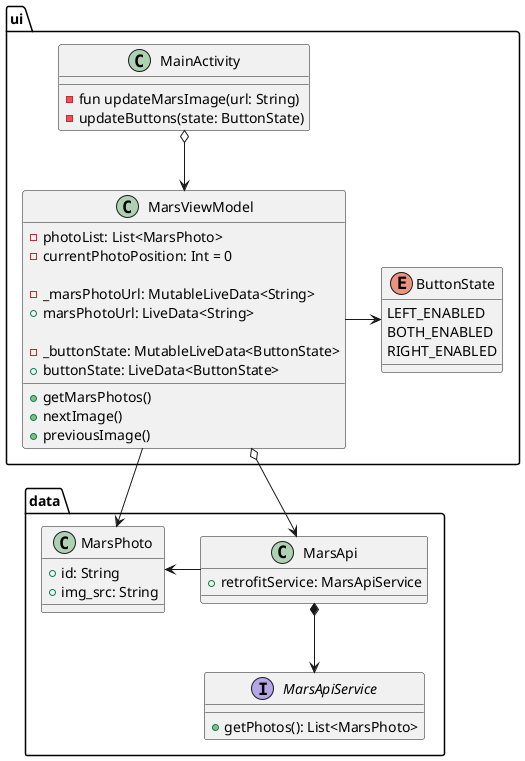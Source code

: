 @startuml

class ui.MainActivity {
- fun updateMarsImage(url: String)
- updateButtons(state: ButtonState)
}

class ui.MarsViewModel{
- photoList: List<MarsPhoto>
- currentPhotoPosition: Int = 0

- _marsPhotoUrl: MutableLiveData<String>
+ marsPhotoUrl: LiveData<String>

- _buttonState: MutableLiveData<ButtonState>
+ buttonState: LiveData<ButtonState>

+ getMarsPhotos()
+ nextImage()
+ previousImage()
}

enum ui.ButtonState{
LEFT_ENABLED
BOTH_ENABLED
RIGHT_ENABLED
}

class data.MarsApi {
+ retrofitService: MarsApiService
}

interface data.MarsApiService{
+ getPhotos(): List<MarsPhoto>
}

class data.MarsPhoto {
+ id: String
+ img_src: String
}

ui.MainActivity o-d-> ui.MarsViewModel
ui.MarsViewModel -> ui.ButtonState
ui.MarsViewModel -r-> data.MarsPhoto
ui.MarsViewModel o-d-> data.MarsApi
data.MarsApi *-d-> data.MarsApiService
data.MarsApi -l-> data.MarsPhoto

@enduml